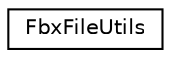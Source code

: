 digraph "クラス階層図"
{
  edge [fontname="Helvetica",fontsize="10",labelfontname="Helvetica",labelfontsize="10"];
  node [fontname="Helvetica",fontsize="10",shape=record];
  rankdir="LR";
  Node0 [label="FbxFileUtils",height=0.2,width=0.4,color="black", fillcolor="white", style="filled",URL="$class_fbx_file_utils.html"];
}
